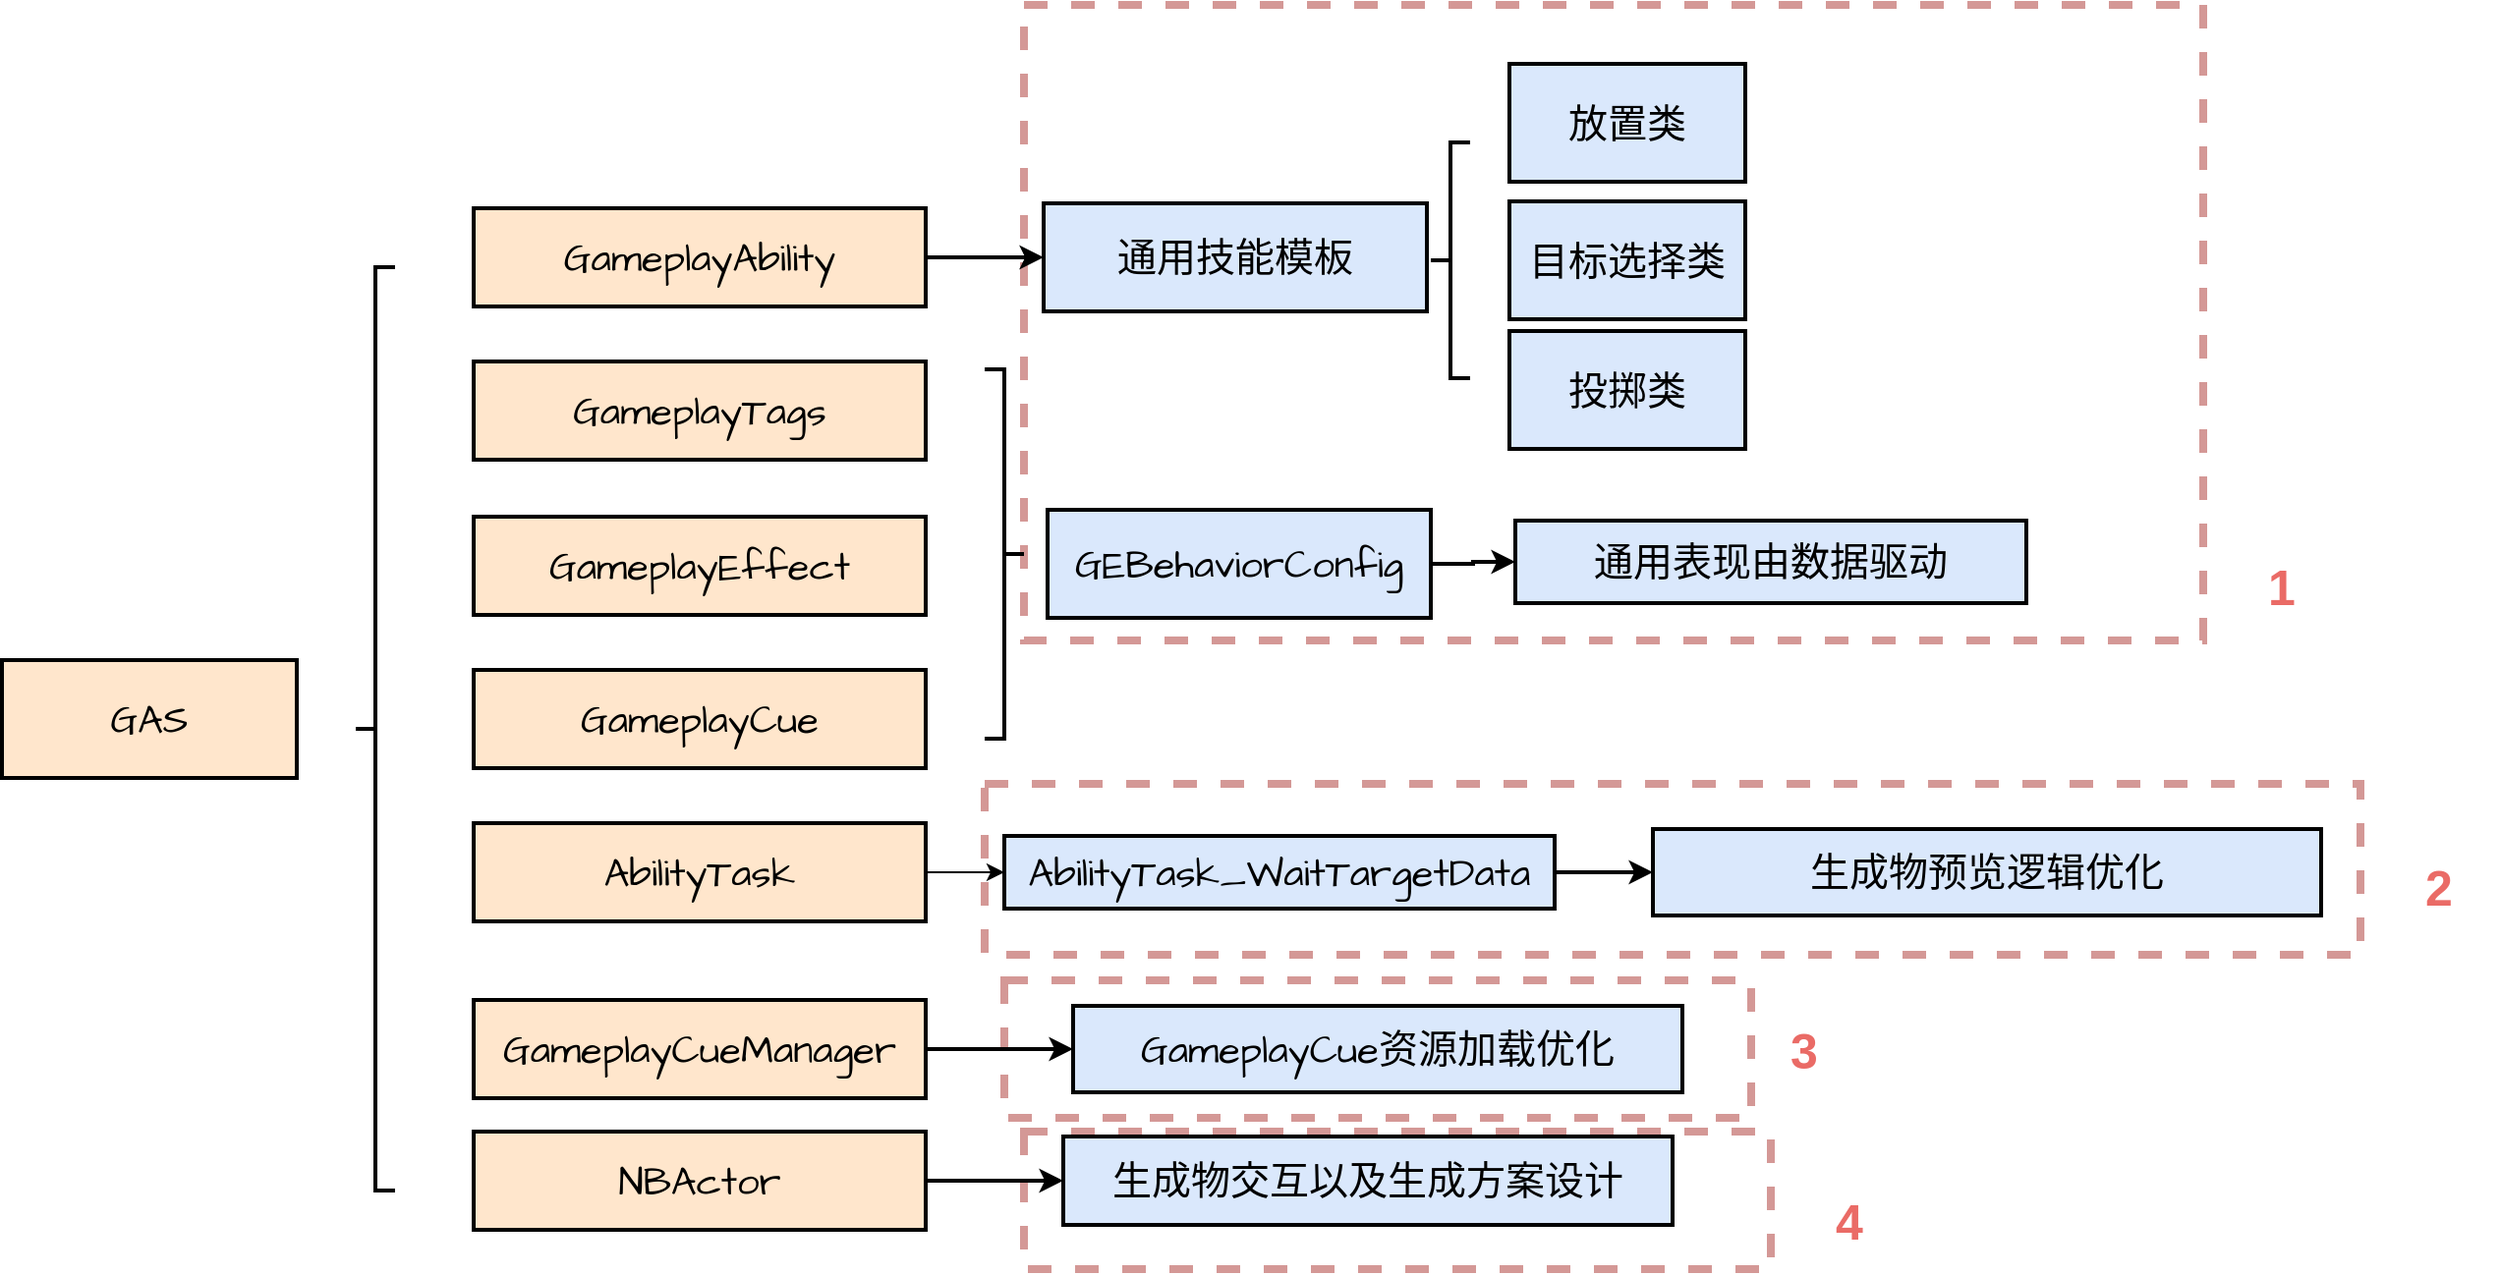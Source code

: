 <mxfile version="20.8.13" type="github">
  <diagram id="C5RBs43oDa-KdzZeNtuy" name="Page-1">
    <mxGraphModel dx="1647" dy="806" grid="1" gridSize="10" guides="1" tooltips="1" connect="1" arrows="1" fold="1" page="1" pageScale="1" pageWidth="827" pageHeight="1169" math="0" shadow="0">
      <root>
        <mxCell id="WIyWlLk6GJQsqaUBKTNV-0" />
        <mxCell id="WIyWlLk6GJQsqaUBKTNV-1" parent="WIyWlLk6GJQsqaUBKTNV-0" />
        <mxCell id="I8ISofaK4m6ntsHPMQzu-7" value="" style="verticalLabelPosition=bottom;verticalAlign=top;html=1;shape=mxgraph.basic.rect;fillColor2=none;strokeWidth=4;size=21;indent=5;sketch=0;hachureGap=4;jiggle=2;curveFitting=1;strokeColor=#b85450;fontFamily=Architects Daughter;fontSource=https%3A%2F%2Ffonts.googleapis.com%2Fcss%3Ffamily%3DArchitects%2BDaughter;fontSize=20;dashed=1;fillColor=#FFFFFF;opacity=60;" vertex="1" parent="WIyWlLk6GJQsqaUBKTNV-1">
          <mxGeometry x="540" y="770" width="380" height="70" as="geometry" />
        </mxCell>
        <mxCell id="I8ISofaK4m6ntsHPMQzu-4" value="" style="verticalLabelPosition=bottom;verticalAlign=top;html=1;shape=mxgraph.basic.rect;fillColor2=none;strokeWidth=4;size=21;indent=5;sketch=0;hachureGap=4;jiggle=2;curveFitting=1;strokeColor=#b85450;fontFamily=Architects Daughter;fontSource=https%3A%2F%2Ffonts.googleapis.com%2Fcss%3Ffamily%3DArchitects%2BDaughter;fontSize=20;dashed=1;fillColor=#FFFFFF;opacity=60;" vertex="1" parent="WIyWlLk6GJQsqaUBKTNV-1">
          <mxGeometry x="520" y="593" width="700" height="87" as="geometry" />
        </mxCell>
        <mxCell id="I8ISofaK4m6ntsHPMQzu-2" value="" style="verticalLabelPosition=bottom;verticalAlign=top;html=1;shape=mxgraph.basic.rect;fillColor2=none;strokeWidth=4;size=21;indent=5;sketch=0;hachureGap=4;jiggle=2;curveFitting=1;strokeColor=#b85450;fontFamily=Architects Daughter;fontSource=https%3A%2F%2Ffonts.googleapis.com%2Fcss%3Ffamily%3DArchitects%2BDaughter;fontSize=20;dashed=1;fillColor=#FFFFFF;opacity=60;" vertex="1" parent="WIyWlLk6GJQsqaUBKTNV-1">
          <mxGeometry x="540" y="196.5" width="600" height="323.5" as="geometry" />
        </mxCell>
        <mxCell id="x3PEgahTLWuq9RQQ5jx8-53" value="" style="verticalLabelPosition=bottom;verticalAlign=top;html=1;shape=mxgraph.basic.rect;fillColor2=none;strokeWidth=4;size=21;indent=5;sketch=0;hachureGap=4;jiggle=2;curveFitting=1;strokeColor=#b85450;fontFamily=Architects Daughter;fontSource=https%3A%2F%2Ffonts.googleapis.com%2Fcss%3Ffamily%3DArchitects%2BDaughter;fontSize=20;dashed=1;fillColor=#FFFFFF;opacity=60;" parent="WIyWlLk6GJQsqaUBKTNV-1" vertex="1">
          <mxGeometry x="530" y="693" width="380" height="70" as="geometry" />
        </mxCell>
        <mxCell id="x3PEgahTLWuq9RQQ5jx8-1" value="" style="shape=curlyBracket;whiteSpace=wrap;html=1;rounded=0;labelPosition=left;verticalLabelPosition=middle;align=right;verticalAlign=middle;sketch=0;hachureGap=4;jiggle=2;curveFitting=1;fontFamily=Architects Daughter;fontSource=https%3A%2F%2Ffonts.googleapis.com%2Fcss%3Ffamily%3DArchitects%2BDaughter;fontSize=20;strokeWidth=2;" parent="WIyWlLk6GJQsqaUBKTNV-1" vertex="1">
          <mxGeometry x="200" y="330" width="20" height="470" as="geometry" />
        </mxCell>
        <mxCell id="x3PEgahTLWuq9RQQ5jx8-2" value="GAS" style="whiteSpace=wrap;html=1;fontSize=20;fontFamily=Architects Daughter;align=center;rounded=0;sketch=0;hachureGap=4;jiggle=2;curveFitting=1;fontSource=https%3A%2F%2Ffonts.googleapis.com%2Fcss%3Ffamily%3DArchitects%2BDaughter;fillColor=#ffe6cc;strokeColor=#000000;strokeWidth=2;" parent="WIyWlLk6GJQsqaUBKTNV-1" vertex="1">
          <mxGeometry x="20" y="530" width="150" height="60" as="geometry" />
        </mxCell>
        <mxCell id="x3PEgahTLWuq9RQQ5jx8-14" value="" style="edgeStyle=orthogonalEdgeStyle;rounded=0;hachureGap=4;orthogonalLoop=1;jettySize=auto;html=1;fontFamily=Architects Daughter;fontSource=https%3A%2F%2Ffonts.googleapis.com%2Fcss%3Ffamily%3DArchitects%2BDaughter;fontSize=16;strokeWidth=2;" parent="WIyWlLk6GJQsqaUBKTNV-1" source="x3PEgahTLWuq9RQQ5jx8-3" target="x3PEgahTLWuq9RQQ5jx8-13" edge="1">
          <mxGeometry relative="1" as="geometry" />
        </mxCell>
        <mxCell id="x3PEgahTLWuq9RQQ5jx8-3" value="GameplayAbility" style="whiteSpace=wrap;html=1;fontSize=20;fontFamily=Architects Daughter;align=center;rounded=0;sketch=0;hachureGap=4;jiggle=2;curveFitting=1;fontSource=https%3A%2F%2Ffonts.googleapis.com%2Fcss%3Ffamily%3DArchitects%2BDaughter;fillColor=#ffe6cc;strokeColor=#000000;strokeWidth=2;" parent="WIyWlLk6GJQsqaUBKTNV-1" vertex="1">
          <mxGeometry x="260" y="300" width="230" height="50" as="geometry" />
        </mxCell>
        <mxCell id="I8ISofaK4m6ntsHPMQzu-0" style="edgeStyle=orthogonalEdgeStyle;rounded=0;orthogonalLoop=1;jettySize=auto;html=1;exitX=1;exitY=0.5;exitDx=0;exitDy=0;entryX=0;entryY=0.5;entryDx=0;entryDy=0;" edge="1" parent="WIyWlLk6GJQsqaUBKTNV-1" source="x3PEgahTLWuq9RQQ5jx8-4" target="x3PEgahTLWuq9RQQ5jx8-34">
          <mxGeometry relative="1" as="geometry" />
        </mxCell>
        <mxCell id="x3PEgahTLWuq9RQQ5jx8-4" value="AbilityTask" style="whiteSpace=wrap;html=1;fontSize=20;fontFamily=Architects Daughter;align=center;rounded=0;sketch=0;hachureGap=4;jiggle=2;curveFitting=1;fontSource=https%3A%2F%2Ffonts.googleapis.com%2Fcss%3Ffamily%3DArchitects%2BDaughter;fillColor=#ffe6cc;strokeColor=#000000;strokeWidth=2;" parent="WIyWlLk6GJQsqaUBKTNV-1" vertex="1">
          <mxGeometry x="260" y="613" width="230" height="50" as="geometry" />
        </mxCell>
        <mxCell id="x3PEgahTLWuq9RQQ5jx8-6" value="GameplayTags" style="whiteSpace=wrap;html=1;fontSize=20;fontFamily=Architects Daughter;align=center;rounded=0;sketch=0;hachureGap=4;jiggle=2;curveFitting=1;fontSource=https%3A%2F%2Ffonts.googleapis.com%2Fcss%3Ffamily%3DArchitects%2BDaughter;fillColor=#ffe6cc;strokeColor=#000000;strokeWidth=2;" parent="WIyWlLk6GJQsqaUBKTNV-1" vertex="1">
          <mxGeometry x="260" y="378" width="230" height="50" as="geometry" />
        </mxCell>
        <mxCell id="x3PEgahTLWuq9RQQ5jx8-9" value="GameplayEffect" style="whiteSpace=wrap;html=1;fontSize=20;fontFamily=Architects Daughter;align=center;rounded=0;sketch=0;hachureGap=4;jiggle=2;curveFitting=1;fontSource=https%3A%2F%2Ffonts.googleapis.com%2Fcss%3Ffamily%3DArchitects%2BDaughter;fillColor=#ffe6cc;strokeColor=#000000;strokeWidth=2;" parent="WIyWlLk6GJQsqaUBKTNV-1" vertex="1">
          <mxGeometry x="260" y="457" width="230" height="50" as="geometry" />
        </mxCell>
        <mxCell id="x3PEgahTLWuq9RQQ5jx8-10" value="GameplayCue" style="whiteSpace=wrap;html=1;fontSize=20;fontFamily=Architects Daughter;align=center;rounded=0;sketch=0;hachureGap=4;jiggle=2;curveFitting=1;fontSource=https%3A%2F%2Ffonts.googleapis.com%2Fcss%3Ffamily%3DArchitects%2BDaughter;fillColor=#ffe6cc;strokeColor=#000000;strokeWidth=2;" parent="WIyWlLk6GJQsqaUBKTNV-1" vertex="1">
          <mxGeometry x="260" y="535" width="230" height="50" as="geometry" />
        </mxCell>
        <mxCell id="x3PEgahTLWuq9RQQ5jx8-49" style="edgeStyle=orthogonalEdgeStyle;rounded=0;sketch=0;hachureGap=4;jiggle=2;curveFitting=1;orthogonalLoop=1;jettySize=auto;html=1;exitX=1;exitY=0.5;exitDx=0;exitDy=0;entryX=0;entryY=0.5;entryDx=0;entryDy=0;fontFamily=Architects Daughter;fontSource=https%3A%2F%2Ffonts.googleapis.com%2Fcss%3Ffamily%3DArchitects%2BDaughter;fontSize=16;strokeWidth=2;" parent="WIyWlLk6GJQsqaUBKTNV-1" source="x3PEgahTLWuq9RQQ5jx8-11" target="x3PEgahTLWuq9RQQ5jx8-43" edge="1">
          <mxGeometry relative="1" as="geometry" />
        </mxCell>
        <mxCell id="x3PEgahTLWuq9RQQ5jx8-11" value="GameplayCueManager" style="whiteSpace=wrap;html=1;fontSize=20;fontFamily=Architects Daughter;align=center;rounded=0;sketch=0;hachureGap=4;jiggle=2;curveFitting=1;fontSource=https%3A%2F%2Ffonts.googleapis.com%2Fcss%3Ffamily%3DArchitects%2BDaughter;fillColor=#ffe6cc;strokeColor=#000000;strokeWidth=2;" parent="WIyWlLk6GJQsqaUBKTNV-1" vertex="1">
          <mxGeometry x="260" y="703" width="230" height="50" as="geometry" />
        </mxCell>
        <mxCell id="x3PEgahTLWuq9RQQ5jx8-46" style="edgeStyle=orthogonalEdgeStyle;rounded=0;sketch=0;hachureGap=4;jiggle=2;curveFitting=1;orthogonalLoop=1;jettySize=auto;html=1;exitX=1;exitY=0.5;exitDx=0;exitDy=0;entryX=0;entryY=0.5;entryDx=0;entryDy=0;fontFamily=Architects Daughter;fontSource=https%3A%2F%2Ffonts.googleapis.com%2Fcss%3Ffamily%3DArchitects%2BDaughter;fontSize=16;strokeWidth=2;" parent="WIyWlLk6GJQsqaUBKTNV-1" source="x3PEgahTLWuq9RQQ5jx8-12" target="x3PEgahTLWuq9RQQ5jx8-45" edge="1">
          <mxGeometry relative="1" as="geometry" />
        </mxCell>
        <mxCell id="x3PEgahTLWuq9RQQ5jx8-12" value="NBActor" style="whiteSpace=wrap;html=1;fontSize=20;fontFamily=Architects Daughter;align=center;rounded=0;sketch=0;hachureGap=4;jiggle=2;curveFitting=1;fontSource=https%3A%2F%2Ffonts.googleapis.com%2Fcss%3Ffamily%3DArchitects%2BDaughter;fillColor=#ffe6cc;strokeColor=#000000;strokeWidth=2;" parent="WIyWlLk6GJQsqaUBKTNV-1" vertex="1">
          <mxGeometry x="260" y="770" width="230" height="50" as="geometry" />
        </mxCell>
        <mxCell id="x3PEgahTLWuq9RQQ5jx8-13" value="通用技能模板" style="whiteSpace=wrap;html=1;fontSize=20;fontFamily=Architects Daughter;fillColor=#dae8fc;strokeColor=#000000;rounded=0;sketch=0;hachureGap=4;jiggle=2;curveFitting=1;fontSource=https%3A%2F%2Ffonts.googleapis.com%2Fcss%3Ffamily%3DArchitects%2BDaughter;strokeWidth=2;" parent="WIyWlLk6GJQsqaUBKTNV-1" vertex="1">
          <mxGeometry x="550" y="297.5" width="195" height="55" as="geometry" />
        </mxCell>
        <mxCell id="x3PEgahTLWuq9RQQ5jx8-15" value="放置类" style="whiteSpace=wrap;html=1;fontSize=20;fontFamily=Architects Daughter;fillColor=#dae8fc;strokeColor=#000000;rounded=0;sketch=0;hachureGap=4;jiggle=2;curveFitting=1;fontSource=https%3A%2F%2Ffonts.googleapis.com%2Fcss%3Ffamily%3DArchitects%2BDaughter;aspect=fixed;strokeWidth=2;" parent="WIyWlLk6GJQsqaUBKTNV-1" vertex="1">
          <mxGeometry x="787" y="226.5" width="120" height="60" as="geometry" />
        </mxCell>
        <mxCell id="x3PEgahTLWuq9RQQ5jx8-16" value="目标选择类" style="whiteSpace=wrap;html=1;fontSize=20;fontFamily=Architects Daughter;fillColor=#dae8fc;strokeColor=#000000;rounded=0;sketch=0;hachureGap=4;jiggle=2;curveFitting=1;fontSource=https%3A%2F%2Ffonts.googleapis.com%2Fcss%3Ffamily%3DArchitects%2BDaughter;aspect=fixed;strokeWidth=2;" parent="WIyWlLk6GJQsqaUBKTNV-1" vertex="1">
          <mxGeometry x="787" y="296.5" width="120" height="60" as="geometry" />
        </mxCell>
        <mxCell id="x3PEgahTLWuq9RQQ5jx8-17" value="投掷类" style="whiteSpace=wrap;html=1;fontSize=20;fontFamily=Architects Daughter;fillColor=#dae8fc;strokeColor=#000000;rounded=0;sketch=0;hachureGap=4;jiggle=2;curveFitting=1;fontSource=https%3A%2F%2Ffonts.googleapis.com%2Fcss%3Ffamily%3DArchitects%2BDaughter;strokeWidth=2;" parent="WIyWlLk6GJQsqaUBKTNV-1" vertex="1">
          <mxGeometry x="787" y="362.5" width="120" height="60" as="geometry" />
        </mxCell>
        <mxCell id="x3PEgahTLWuq9RQQ5jx8-19" value="" style="shape=curlyBracket;whiteSpace=wrap;html=1;rounded=0;labelPosition=left;verticalLabelPosition=middle;align=right;verticalAlign=middle;sketch=0;hachureGap=4;jiggle=2;curveFitting=1;strokeColor=#000000;fontFamily=Architects Daughter;fontSource=https%3A%2F%2Ffonts.googleapis.com%2Fcss%3Ffamily%3DArchitects%2BDaughter;fontSize=20;strokeWidth=2;" parent="WIyWlLk6GJQsqaUBKTNV-1" vertex="1">
          <mxGeometry x="747" y="266.5" width="20" height="120" as="geometry" />
        </mxCell>
        <mxCell id="x3PEgahTLWuq9RQQ5jx8-27" value="" style="shape=curlyBracket;whiteSpace=wrap;html=1;rounded=0;flipH=1;labelPosition=right;verticalLabelPosition=middle;align=left;verticalAlign=middle;sketch=0;hachureGap=4;jiggle=2;curveFitting=1;strokeColor=#000000;fontFamily=Architects Daughter;fontSource=https%3A%2F%2Ffonts.googleapis.com%2Fcss%3Ffamily%3DArchitects%2BDaughter;fontSize=20;strokeWidth=2;" parent="WIyWlLk6GJQsqaUBKTNV-1" vertex="1">
          <mxGeometry x="520" y="382" width="20" height="188" as="geometry" />
        </mxCell>
        <mxCell id="x3PEgahTLWuq9RQQ5jx8-32" style="edgeStyle=orthogonalEdgeStyle;rounded=0;sketch=0;hachureGap=4;jiggle=2;curveFitting=1;orthogonalLoop=1;jettySize=auto;html=1;exitX=1;exitY=0.5;exitDx=0;exitDy=0;entryX=0;entryY=0.5;entryDx=0;entryDy=0;fontFamily=Architects Daughter;fontSource=https%3A%2F%2Ffonts.googleapis.com%2Fcss%3Ffamily%3DArchitects%2BDaughter;fontSize=16;strokeWidth=2;" parent="WIyWlLk6GJQsqaUBKTNV-1" source="x3PEgahTLWuq9RQQ5jx8-28" target="x3PEgahTLWuq9RQQ5jx8-31" edge="1">
          <mxGeometry relative="1" as="geometry" />
        </mxCell>
        <mxCell id="x3PEgahTLWuq9RQQ5jx8-28" value="GEBehaviorConfig" style="whiteSpace=wrap;html=1;fontSize=20;fontFamily=Architects Daughter;fillColor=#dae8fc;strokeColor=#000000;rounded=0;sketch=0;hachureGap=4;jiggle=2;curveFitting=1;fontSource=https%3A%2F%2Ffonts.googleapis.com%2Fcss%3Ffamily%3DArchitects%2BDaughter;strokeWidth=2;" parent="WIyWlLk6GJQsqaUBKTNV-1" vertex="1">
          <mxGeometry x="552" y="453.5" width="195" height="55" as="geometry" />
        </mxCell>
        <mxCell id="x3PEgahTLWuq9RQQ5jx8-31" value="通用表现由数据驱动" style="whiteSpace=wrap;html=1;fontSize=20;fontFamily=Architects Daughter;fillColor=#dae8fc;strokeColor=#000000;rounded=0;sketch=0;hachureGap=4;jiggle=2;curveFitting=1;fontSource=https%3A%2F%2Ffonts.googleapis.com%2Fcss%3Ffamily%3DArchitects%2BDaughter;strokeWidth=2;" parent="WIyWlLk6GJQsqaUBKTNV-1" vertex="1">
          <mxGeometry x="790" y="459" width="260" height="42" as="geometry" />
        </mxCell>
        <mxCell id="x3PEgahTLWuq9RQQ5jx8-37" value="" style="edgeStyle=orthogonalEdgeStyle;rounded=0;sketch=0;hachureGap=4;jiggle=2;curveFitting=1;orthogonalLoop=1;jettySize=auto;html=1;fontFamily=Architects Daughter;fontSource=https%3A%2F%2Ffonts.googleapis.com%2Fcss%3Ffamily%3DArchitects%2BDaughter;fontSize=16;strokeWidth=2;" parent="WIyWlLk6GJQsqaUBKTNV-1" source="x3PEgahTLWuq9RQQ5jx8-34" target="x3PEgahTLWuq9RQQ5jx8-36" edge="1">
          <mxGeometry relative="1" as="geometry" />
        </mxCell>
        <mxCell id="x3PEgahTLWuq9RQQ5jx8-34" value="AbilityTask_WaitTargetData" style="whiteSpace=wrap;html=1;fontSize=20;fontFamily=Architects Daughter;fillColor=#dae8fc;strokeColor=#000000;rounded=0;sketch=0;hachureGap=4;jiggle=2;curveFitting=1;fontSource=https%3A%2F%2Ffonts.googleapis.com%2Fcss%3Ffamily%3DArchitects%2BDaughter;strokeWidth=2;" parent="WIyWlLk6GJQsqaUBKTNV-1" vertex="1">
          <mxGeometry x="530" y="619.5" width="280" height="37" as="geometry" />
        </mxCell>
        <mxCell id="x3PEgahTLWuq9RQQ5jx8-36" value="生成物预览逻辑优化" style="whiteSpace=wrap;html=1;fontSize=20;fontFamily=Architects Daughter;fillColor=#dae8fc;strokeColor=#000000;rounded=0;sketch=0;hachureGap=4;jiggle=2;curveFitting=1;fontSource=https%3A%2F%2Ffonts.googleapis.com%2Fcss%3Ffamily%3DArchitects%2BDaughter;strokeWidth=2;" parent="WIyWlLk6GJQsqaUBKTNV-1" vertex="1">
          <mxGeometry x="860" y="616" width="340" height="44" as="geometry" />
        </mxCell>
        <mxCell id="x3PEgahTLWuq9RQQ5jx8-43" value="GameplayCue资源加载优化" style="whiteSpace=wrap;html=1;fontSize=20;fontFamily=Architects Daughter;fillColor=#dae8fc;strokeColor=#000000;rounded=0;sketch=0;hachureGap=4;jiggle=2;curveFitting=1;fontSource=https%3A%2F%2Ffonts.googleapis.com%2Fcss%3Ffamily%3DArchitects%2BDaughter;strokeWidth=2;" parent="WIyWlLk6GJQsqaUBKTNV-1" vertex="1">
          <mxGeometry x="565" y="706" width="310" height="44" as="geometry" />
        </mxCell>
        <mxCell id="x3PEgahTLWuq9RQQ5jx8-45" value="生成物交互以及生成方案设计" style="whiteSpace=wrap;html=1;fontSize=20;fontFamily=Architects Daughter;fillColor=#dae8fc;strokeColor=#000000;rounded=0;sketch=0;hachureGap=4;jiggle=2;curveFitting=1;fontSource=https%3A%2F%2Ffonts.googleapis.com%2Fcss%3Ffamily%3DArchitects%2BDaughter;strokeWidth=2;" parent="WIyWlLk6GJQsqaUBKTNV-1" vertex="1">
          <mxGeometry x="560" y="772.5" width="310" height="45" as="geometry" />
        </mxCell>
        <mxCell id="I8ISofaK4m6ntsHPMQzu-1" value="&lt;font color=&quot;#ea6b66&quot;&gt;&lt;span style=&quot;font-size: 25px;&quot;&gt;&lt;b&gt;4&lt;/b&gt;&lt;/span&gt;&lt;/font&gt;" style="text;html=1;strokeColor=none;fillColor=none;align=center;verticalAlign=middle;whiteSpace=wrap;rounded=0;" vertex="1" parent="WIyWlLk6GJQsqaUBKTNV-1">
          <mxGeometry x="930" y="800" width="60" height="30" as="geometry" />
        </mxCell>
        <mxCell id="I8ISofaK4m6ntsHPMQzu-3" value="&lt;font color=&quot;#ea6b66&quot;&gt;&lt;span style=&quot;font-size: 25px;&quot;&gt;&lt;b&gt;1&lt;/b&gt;&lt;/span&gt;&lt;/font&gt;" style="text;html=1;strokeColor=none;fillColor=none;align=center;verticalAlign=middle;whiteSpace=wrap;rounded=0;" vertex="1" parent="WIyWlLk6GJQsqaUBKTNV-1">
          <mxGeometry x="1150" y="477" width="60" height="30" as="geometry" />
        </mxCell>
        <mxCell id="I8ISofaK4m6ntsHPMQzu-5" value="&lt;font color=&quot;#ea6b66&quot;&gt;&lt;span style=&quot;font-size: 25px;&quot;&gt;&lt;b&gt;2&lt;/b&gt;&lt;/span&gt;&lt;/font&gt;" style="text;html=1;strokeColor=none;fillColor=none;align=center;verticalAlign=middle;whiteSpace=wrap;rounded=0;" vertex="1" parent="WIyWlLk6GJQsqaUBKTNV-1">
          <mxGeometry x="1230" y="630" width="60" height="30" as="geometry" />
        </mxCell>
        <mxCell id="I8ISofaK4m6ntsHPMQzu-6" value="&lt;font color=&quot;#ea6b66&quot;&gt;&lt;span style=&quot;font-size: 25px;&quot;&gt;&lt;b&gt;3&lt;/b&gt;&lt;/span&gt;&lt;/font&gt;" style="text;html=1;strokeColor=none;fillColor=none;align=center;verticalAlign=middle;whiteSpace=wrap;rounded=0;" vertex="1" parent="WIyWlLk6GJQsqaUBKTNV-1">
          <mxGeometry x="907" y="713" width="60" height="30" as="geometry" />
        </mxCell>
      </root>
    </mxGraphModel>
  </diagram>
</mxfile>
